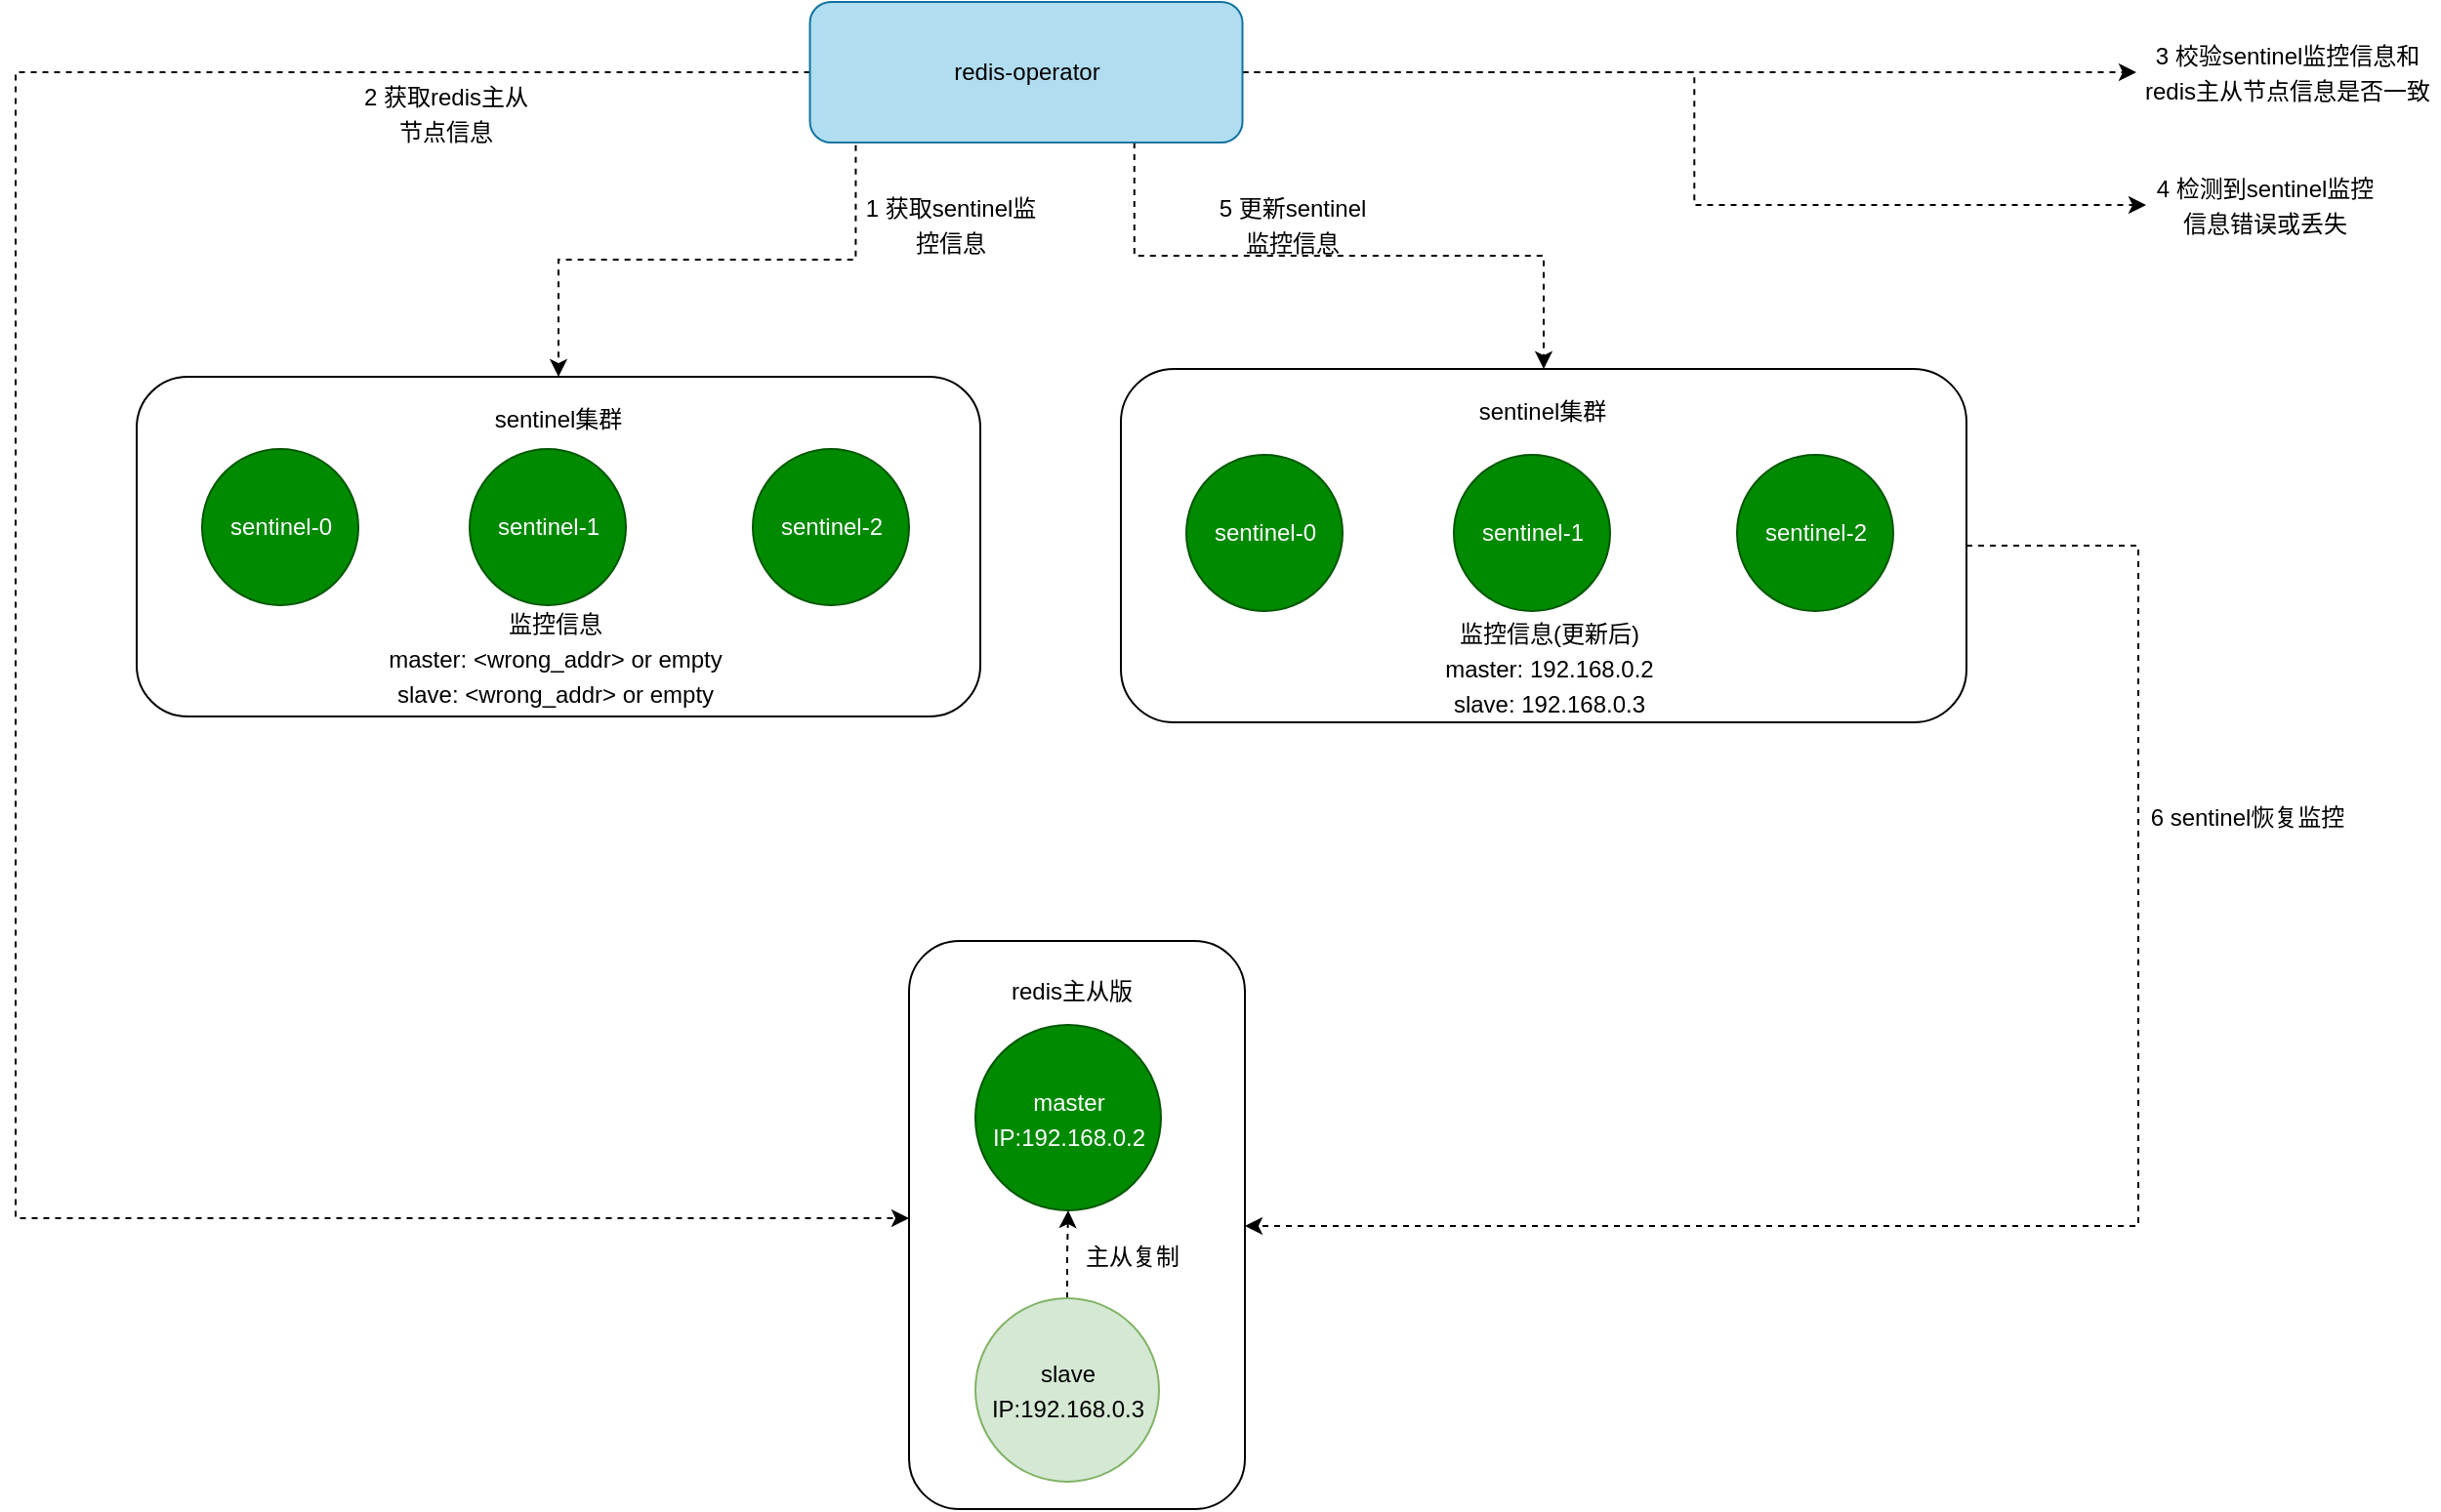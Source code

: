 <mxfile version="21.2.9" type="github">
  <diagram id="rYdwiMb5jvszhZctyrXV" name="第 1 页">
    <mxGraphModel dx="1068" dy="874" grid="0" gridSize="10" guides="1" tooltips="1" connect="1" arrows="1" fold="1" page="0" pageScale="1" pageWidth="1920" pageHeight="1200" math="0" shadow="0">
      <root>
        <mxCell id="0" />
        <mxCell id="1" parent="0" />
        <mxCell id="YQscOVflWYW1QB9K6YFz-36" value="" style="rounded=1;whiteSpace=wrap;html=1;" parent="1" vertex="1">
          <mxGeometry x="879.5" y="819" width="172" height="291" as="geometry" />
        </mxCell>
        <mxCell id="YQscOVflWYW1QB9K6YFz-4" value="" style="rounded=1;whiteSpace=wrap;html=1;" parent="1" vertex="1">
          <mxGeometry x="484" y="530" width="432" height="174" as="geometry" />
        </mxCell>
        <mxCell id="YQscOVflWYW1QB9K6YFz-1" value="sentinel-0" style="ellipse;whiteSpace=wrap;html=1;aspect=fixed;fillColor=#008a00;fontColor=#ffffff;strokeColor=#005700;" parent="1" vertex="1">
          <mxGeometry x="517.5" y="567" width="80" height="80" as="geometry" />
        </mxCell>
        <mxCell id="YQscOVflWYW1QB9K6YFz-2" value="sentinel-2" style="ellipse;whiteSpace=wrap;html=1;aspect=fixed;fillColor=#008a00;fontColor=#ffffff;strokeColor=#005700;" parent="1" vertex="1">
          <mxGeometry x="799.5" y="567" width="80" height="80" as="geometry" />
        </mxCell>
        <mxCell id="YQscOVflWYW1QB9K6YFz-3" value="sentinel-1" style="ellipse;whiteSpace=wrap;html=1;aspect=fixed;fillColor=#008a00;fontColor=#ffffff;strokeColor=#005700;" parent="1" vertex="1">
          <mxGeometry x="654.5" y="567" width="80" height="80" as="geometry" />
        </mxCell>
        <mxCell id="YQscOVflWYW1QB9K6YFz-5" value="sentinel集群" style="text;html=1;strokeColor=none;fillColor=none;align=center;verticalAlign=middle;whiteSpace=wrap;rounded=0;" parent="1" vertex="1">
          <mxGeometry x="664" y="537" width="72" height="30" as="geometry" />
        </mxCell>
        <mxCell id="YQscOVflWYW1QB9K6YFz-37" value="&lt;p style=&quot;line-height: 150%;&quot;&gt;master&lt;br&gt;IP:192.168.0.2&lt;/p&gt;" style="ellipse;whiteSpace=wrap;html=1;aspect=fixed;fillColor=#008a00;fontColor=#ffffff;strokeColor=#005700;" parent="1" vertex="1">
          <mxGeometry x="913.5" y="862" width="95" height="95" as="geometry" />
        </mxCell>
        <mxCell id="gdGmkP0q-EB1DCXv0-2s-3" style="edgeStyle=orthogonalEdgeStyle;rounded=0;orthogonalLoop=1;jettySize=auto;html=1;exitX=0.5;exitY=0;exitDx=0;exitDy=0;entryX=0.5;entryY=1;entryDx=0;entryDy=0;dashed=1;" edge="1" parent="1" source="YQscOVflWYW1QB9K6YFz-39" target="YQscOVflWYW1QB9K6YFz-37">
          <mxGeometry relative="1" as="geometry" />
        </mxCell>
        <mxCell id="YQscOVflWYW1QB9K6YFz-39" value="&lt;p style=&quot;line-height: 150%;&quot;&gt;slave&lt;br&gt;IP:192.168.0.3&lt;/p&gt;" style="ellipse;whiteSpace=wrap;html=1;aspect=fixed;fillColor=#d5e8d4;strokeColor=#82b366;" parent="1" vertex="1">
          <mxGeometry x="913.5" y="1002" width="94" height="94" as="geometry" />
        </mxCell>
        <mxCell id="B2N0Zq3Kd3Tc7z_olNVD-4" style="edgeStyle=orthogonalEdgeStyle;rounded=0;orthogonalLoop=1;jettySize=auto;html=1;exitX=0.106;exitY=1.019;exitDx=0;exitDy=0;exitPerimeter=0;entryX=0.5;entryY=0;entryDx=0;entryDy=0;dashed=1;" parent="1" source="YQscOVflWYW1QB9K6YFz-41" target="YQscOVflWYW1QB9K6YFz-4" edge="1">
          <mxGeometry relative="1" as="geometry" />
        </mxCell>
        <mxCell id="B2N0Zq3Kd3Tc7z_olNVD-13" style="edgeStyle=orthogonalEdgeStyle;rounded=0;orthogonalLoop=1;jettySize=auto;html=1;exitX=0;exitY=0.5;exitDx=0;exitDy=0;dashed=1;" parent="1" source="YQscOVflWYW1QB9K6YFz-41" target="YQscOVflWYW1QB9K6YFz-36" edge="1">
          <mxGeometry relative="1" as="geometry">
            <mxPoint x="372.625" y="961.375" as="targetPoint" />
            <Array as="points">
              <mxPoint x="422" y="374" />
              <mxPoint x="422" y="961" />
            </Array>
          </mxGeometry>
        </mxCell>
        <mxCell id="B2N0Zq3Kd3Tc7z_olNVD-15" style="edgeStyle=orthogonalEdgeStyle;rounded=0;orthogonalLoop=1;jettySize=auto;html=1;exitX=1;exitY=0.5;exitDx=0;exitDy=0;entryX=0;entryY=0.5;entryDx=0;entryDy=0;dashed=1;" parent="1" source="YQscOVflWYW1QB9K6YFz-41" target="B2N0Zq3Kd3Tc7z_olNVD-7" edge="1">
          <mxGeometry relative="1" as="geometry" />
        </mxCell>
        <mxCell id="B2N0Zq3Kd3Tc7z_olNVD-17" style="edgeStyle=orthogonalEdgeStyle;rounded=0;orthogonalLoop=1;jettySize=auto;html=1;exitX=0.75;exitY=1;exitDx=0;exitDy=0;entryX=0.5;entryY=0;entryDx=0;entryDy=0;dashed=1;" parent="1" source="YQscOVflWYW1QB9K6YFz-41" target="B2N0Zq3Kd3Tc7z_olNVD-27" edge="1">
          <mxGeometry relative="1" as="geometry" />
        </mxCell>
        <mxCell id="B2N0Zq3Kd3Tc7z_olNVD-19" style="edgeStyle=orthogonalEdgeStyle;rounded=0;orthogonalLoop=1;jettySize=auto;html=1;exitX=1;exitY=0.5;exitDx=0;exitDy=0;entryX=0;entryY=0.5;entryDx=0;entryDy=0;dashed=1;" parent="1" source="YQscOVflWYW1QB9K6YFz-41" target="B2N0Zq3Kd3Tc7z_olNVD-8" edge="1">
          <mxGeometry relative="1" as="geometry" />
        </mxCell>
        <mxCell id="YQscOVflWYW1QB9K6YFz-41" value="redis-operator" style="rounded=1;whiteSpace=wrap;html=1;fillColor=#b1ddf0;strokeColor=#10739e;" parent="1" vertex="1">
          <mxGeometry x="828.75" y="338" width="221.5" height="72" as="geometry" />
        </mxCell>
        <mxCell id="B2N0Zq3Kd3Tc7z_olNVD-1" value="redis主从版" style="text;html=1;strokeColor=none;fillColor=none;align=center;verticalAlign=middle;whiteSpace=wrap;rounded=0;" parent="1" vertex="1">
          <mxGeometry x="924.5" y="830" width="76" height="30" as="geometry" />
        </mxCell>
        <mxCell id="B2N0Zq3Kd3Tc7z_olNVD-5" value="&lt;p style=&quot;line-height: 150%;&quot;&gt;1 获取sentinel监控信息&lt;/p&gt;" style="text;html=1;strokeColor=none;fillColor=none;align=center;verticalAlign=middle;whiteSpace=wrap;rounded=0;" parent="1" vertex="1">
          <mxGeometry x="855.5" y="437" width="90" height="30" as="geometry" />
        </mxCell>
        <mxCell id="B2N0Zq3Kd3Tc7z_olNVD-6" value="&lt;p style=&quot;line-height: 150%;&quot;&gt;2 获取redis主从节点信息&lt;/p&gt;" style="text;html=1;strokeColor=none;fillColor=none;align=center;verticalAlign=middle;whiteSpace=wrap;rounded=0;" parent="1" vertex="1">
          <mxGeometry x="596" y="380" width="93" height="30" as="geometry" />
        </mxCell>
        <mxCell id="B2N0Zq3Kd3Tc7z_olNVD-7" value="&lt;p style=&quot;line-height: 150%;&quot;&gt;3 校验sentinel监控信息和redis主从节点信息是否一致&lt;/p&gt;" style="text;html=1;strokeColor=none;fillColor=none;align=center;verticalAlign=middle;whiteSpace=wrap;rounded=0;" parent="1" vertex="1">
          <mxGeometry x="1508" y="359" width="155" height="30" as="geometry" />
        </mxCell>
        <mxCell id="B2N0Zq3Kd3Tc7z_olNVD-8" value="&lt;p style=&quot;line-height: 150%;&quot;&gt;4 检测到sentinel监控信息错误或丢失&lt;/p&gt;" style="text;html=1;strokeColor=none;fillColor=none;align=center;verticalAlign=middle;whiteSpace=wrap;rounded=0;" parent="1" vertex="1">
          <mxGeometry x="1513" y="427" width="122" height="30" as="geometry" />
        </mxCell>
        <mxCell id="B2N0Zq3Kd3Tc7z_olNVD-9" value="&lt;p style=&quot;line-height: 150%;&quot;&gt;5 更新sentinel监控信息&lt;/p&gt;" style="text;html=1;strokeColor=none;fillColor=none;align=center;verticalAlign=middle;whiteSpace=wrap;rounded=0;" parent="1" vertex="1">
          <mxGeometry x="1034" y="437" width="84" height="30" as="geometry" />
        </mxCell>
        <mxCell id="B2N0Zq3Kd3Tc7z_olNVD-10" value="&lt;p style=&quot;line-height: 150%;&quot;&gt;6 sentinel恢复监控&lt;/p&gt;" style="text;html=1;strokeColor=none;fillColor=none;align=center;verticalAlign=middle;whiteSpace=wrap;rounded=0;" parent="1" vertex="1">
          <mxGeometry x="1513" y="740" width="104" height="30" as="geometry" />
        </mxCell>
        <mxCell id="B2N0Zq3Kd3Tc7z_olNVD-11" value="&lt;p style=&quot;line-height: 150%;&quot;&gt;&lt;br&gt;监控信息&lt;br&gt;master: &amp;lt;wrong_addr&amp;gt; or empty&lt;br&gt;slave: &amp;lt;wrong_addr&amp;gt; or empty&lt;/p&gt;" style="text;html=1;strokeColor=none;fillColor=none;align=center;verticalAlign=middle;whiteSpace=wrap;rounded=0;" parent="1" vertex="1">
          <mxGeometry x="604" y="650" width="189" height="30" as="geometry" />
        </mxCell>
        <mxCell id="B2N0Zq3Kd3Tc7z_olNVD-35" style="edgeStyle=orthogonalEdgeStyle;rounded=0;orthogonalLoop=1;jettySize=auto;html=1;exitX=1;exitY=0.5;exitDx=0;exitDy=0;dashed=1;" parent="1" source="B2N0Zq3Kd3Tc7z_olNVD-27" target="YQscOVflWYW1QB9K6YFz-36" edge="1">
          <mxGeometry relative="1" as="geometry">
            <mxPoint x="1205" y="957" as="targetPoint" />
            <Array as="points">
              <mxPoint x="1509" y="616" />
              <mxPoint x="1509" y="965" />
            </Array>
          </mxGeometry>
        </mxCell>
        <mxCell id="B2N0Zq3Kd3Tc7z_olNVD-27" value="" style="rounded=1;whiteSpace=wrap;html=1;" parent="1" vertex="1">
          <mxGeometry x="988" y="526" width="433" height="181" as="geometry" />
        </mxCell>
        <mxCell id="B2N0Zq3Kd3Tc7z_olNVD-28" value="sentinel-0" style="ellipse;whiteSpace=wrap;html=1;aspect=fixed;fillColor=#008a00;fontColor=#ffffff;strokeColor=#005700;" parent="1" vertex="1">
          <mxGeometry x="1021.5" y="570" width="80" height="80" as="geometry" />
        </mxCell>
        <mxCell id="B2N0Zq3Kd3Tc7z_olNVD-29" value="sentinel-2" style="ellipse;whiteSpace=wrap;html=1;aspect=fixed;fillColor=#008a00;fontColor=#ffffff;strokeColor=#005700;" parent="1" vertex="1">
          <mxGeometry x="1303.5" y="570" width="80" height="80" as="geometry" />
        </mxCell>
        <mxCell id="B2N0Zq3Kd3Tc7z_olNVD-30" value="sentinel-1" style="ellipse;whiteSpace=wrap;html=1;aspect=fixed;fillColor=#008a00;fontColor=#ffffff;strokeColor=#005700;" parent="1" vertex="1">
          <mxGeometry x="1158.5" y="570" width="80" height="80" as="geometry" />
        </mxCell>
        <mxCell id="B2N0Zq3Kd3Tc7z_olNVD-31" value="sentinel集群" style="text;html=1;strokeColor=none;fillColor=none;align=center;verticalAlign=middle;whiteSpace=wrap;rounded=0;" parent="1" vertex="1">
          <mxGeometry x="1168" y="533" width="72" height="30" as="geometry" />
        </mxCell>
        <mxCell id="B2N0Zq3Kd3Tc7z_olNVD-33" value="&lt;p style=&quot;line-height: 150%;&quot;&gt;&lt;br&gt;监控信息(更新后)&lt;br&gt;master: 192.168.0.2&lt;br&gt;slave: 192.168.0.3&lt;/p&gt;" style="text;html=1;strokeColor=none;fillColor=none;align=center;verticalAlign=middle;whiteSpace=wrap;rounded=0;" parent="1" vertex="1">
          <mxGeometry x="1147" y="657" width="120.5" height="26" as="geometry" />
        </mxCell>
        <mxCell id="gdGmkP0q-EB1DCXv0-2s-6" value="主从复制" style="text;html=1;strokeColor=none;fillColor=none;align=center;verticalAlign=middle;whiteSpace=wrap;rounded=0;" vertex="1" parent="1">
          <mxGeometry x="964" y="966" width="60" height="30" as="geometry" />
        </mxCell>
      </root>
    </mxGraphModel>
  </diagram>
</mxfile>
